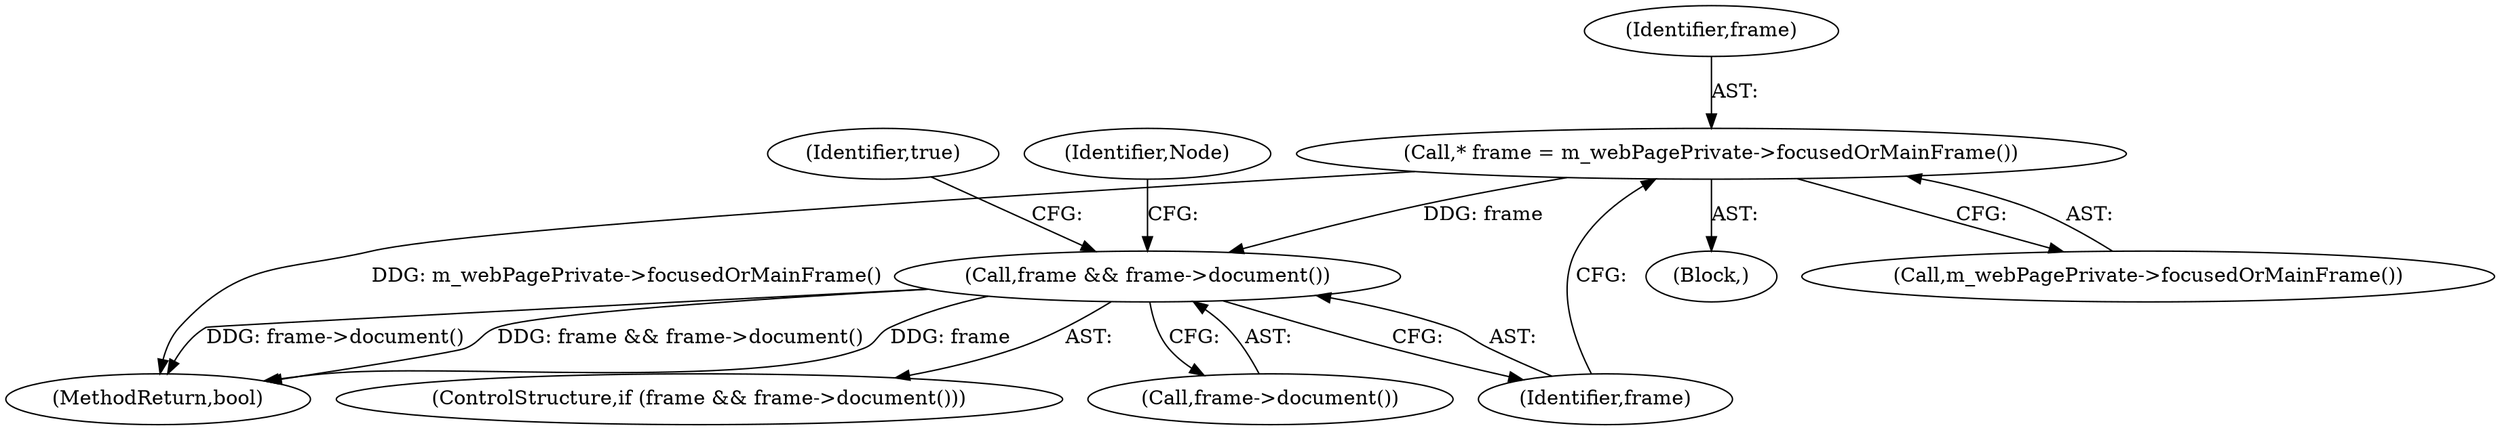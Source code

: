 digraph "0_Chrome_f81fcab3b31dfaff3473e8eb94c6531677116242@pointer" {
"1000119" [label="(Call,* frame = m_webPagePrivate->focusedOrMainFrame())"];
"1000123" [label="(Call,frame && frame->document())"];
"1000161" [label="(Identifier,true)"];
"1000162" [label="(MethodReturn,bool)"];
"1000122" [label="(ControlStructure,if (frame && frame->document()))"];
"1000119" [label="(Call,* frame = m_webPagePrivate->focusedOrMainFrame())"];
"1000130" [label="(Identifier,Node)"];
"1000105" [label="(Block,)"];
"1000121" [label="(Call,m_webPagePrivate->focusedOrMainFrame())"];
"1000125" [label="(Call,frame->document())"];
"1000123" [label="(Call,frame && frame->document())"];
"1000124" [label="(Identifier,frame)"];
"1000120" [label="(Identifier,frame)"];
"1000119" -> "1000105"  [label="AST: "];
"1000119" -> "1000121"  [label="CFG: "];
"1000120" -> "1000119"  [label="AST: "];
"1000121" -> "1000119"  [label="AST: "];
"1000124" -> "1000119"  [label="CFG: "];
"1000119" -> "1000162"  [label="DDG: m_webPagePrivate->focusedOrMainFrame()"];
"1000119" -> "1000123"  [label="DDG: frame"];
"1000123" -> "1000122"  [label="AST: "];
"1000123" -> "1000124"  [label="CFG: "];
"1000123" -> "1000125"  [label="CFG: "];
"1000124" -> "1000123"  [label="AST: "];
"1000125" -> "1000123"  [label="AST: "];
"1000130" -> "1000123"  [label="CFG: "];
"1000161" -> "1000123"  [label="CFG: "];
"1000123" -> "1000162"  [label="DDG: frame->document()"];
"1000123" -> "1000162"  [label="DDG: frame && frame->document()"];
"1000123" -> "1000162"  [label="DDG: frame"];
}
